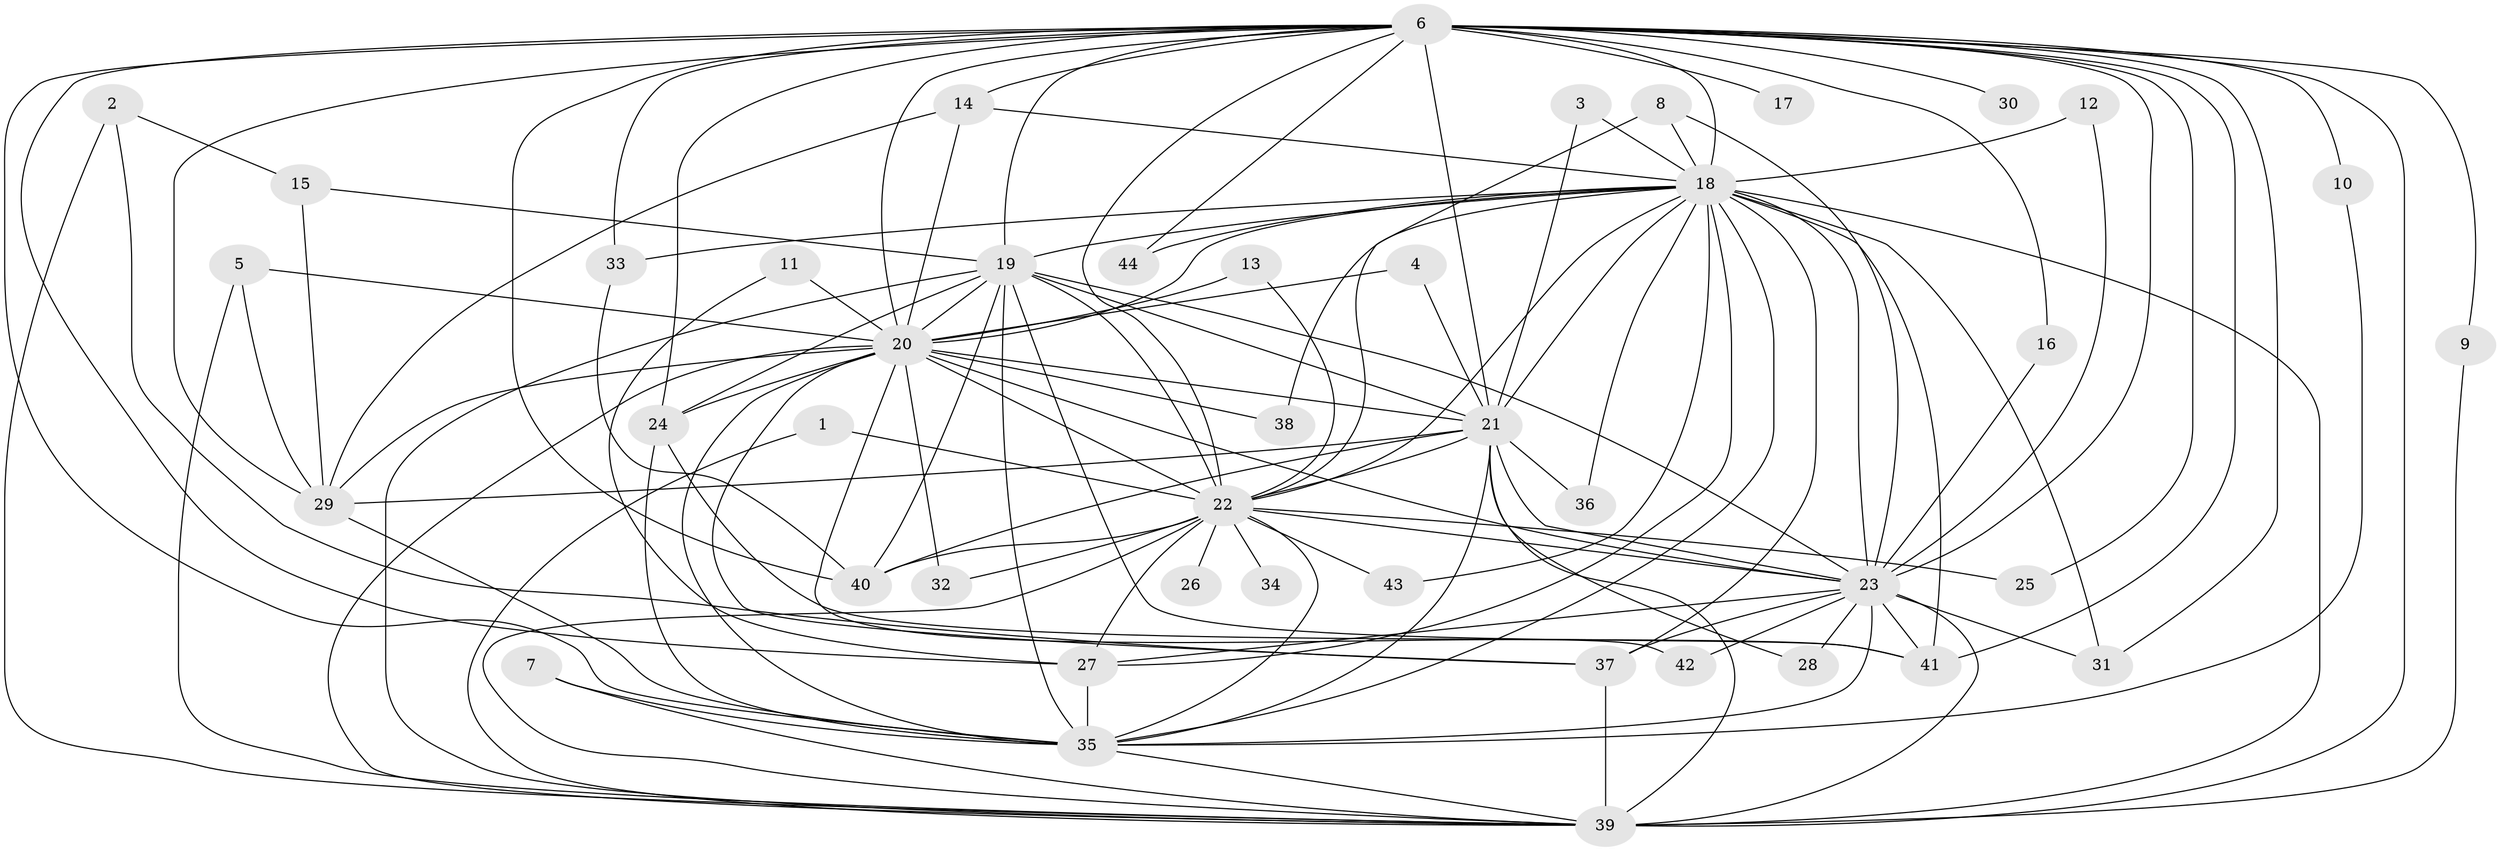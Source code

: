 // original degree distribution, {22: 0.011494252873563218, 20: 0.022988505747126436, 25: 0.011494252873563218, 15: 0.022988505747126436, 24: 0.011494252873563218, 18: 0.011494252873563218, 21: 0.011494252873563218, 17: 0.011494252873563218, 3: 0.2413793103448276, 5: 0.05747126436781609, 7: 0.011494252873563218, 2: 0.5402298850574713, 4: 0.034482758620689655}
// Generated by graph-tools (version 1.1) at 2025/25/03/09/25 03:25:51]
// undirected, 44 vertices, 123 edges
graph export_dot {
graph [start="1"]
  node [color=gray90,style=filled];
  1;
  2;
  3;
  4;
  5;
  6;
  7;
  8;
  9;
  10;
  11;
  12;
  13;
  14;
  15;
  16;
  17;
  18;
  19;
  20;
  21;
  22;
  23;
  24;
  25;
  26;
  27;
  28;
  29;
  30;
  31;
  32;
  33;
  34;
  35;
  36;
  37;
  38;
  39;
  40;
  41;
  42;
  43;
  44;
  1 -- 22 [weight=1.0];
  1 -- 39 [weight=1.0];
  2 -- 15 [weight=1.0];
  2 -- 37 [weight=1.0];
  2 -- 39 [weight=1.0];
  3 -- 18 [weight=1.0];
  3 -- 21 [weight=1.0];
  4 -- 20 [weight=1.0];
  4 -- 21 [weight=1.0];
  5 -- 20 [weight=1.0];
  5 -- 29 [weight=1.0];
  5 -- 39 [weight=1.0];
  6 -- 9 [weight=1.0];
  6 -- 10 [weight=1.0];
  6 -- 14 [weight=1.0];
  6 -- 16 [weight=1.0];
  6 -- 17 [weight=1.0];
  6 -- 18 [weight=2.0];
  6 -- 19 [weight=3.0];
  6 -- 20 [weight=4.0];
  6 -- 21 [weight=2.0];
  6 -- 22 [weight=4.0];
  6 -- 23 [weight=5.0];
  6 -- 24 [weight=1.0];
  6 -- 25 [weight=1.0];
  6 -- 27 [weight=1.0];
  6 -- 29 [weight=1.0];
  6 -- 30 [weight=1.0];
  6 -- 31 [weight=1.0];
  6 -- 33 [weight=1.0];
  6 -- 35 [weight=2.0];
  6 -- 39 [weight=3.0];
  6 -- 40 [weight=1.0];
  6 -- 41 [weight=1.0];
  6 -- 44 [weight=1.0];
  7 -- 35 [weight=1.0];
  7 -- 39 [weight=1.0];
  8 -- 18 [weight=1.0];
  8 -- 22 [weight=1.0];
  8 -- 23 [weight=1.0];
  9 -- 39 [weight=1.0];
  10 -- 35 [weight=1.0];
  11 -- 20 [weight=1.0];
  11 -- 27 [weight=1.0];
  12 -- 18 [weight=1.0];
  12 -- 23 [weight=1.0];
  13 -- 20 [weight=1.0];
  13 -- 22 [weight=1.0];
  14 -- 18 [weight=1.0];
  14 -- 20 [weight=1.0];
  14 -- 29 [weight=1.0];
  15 -- 19 [weight=1.0];
  15 -- 29 [weight=1.0];
  16 -- 23 [weight=1.0];
  18 -- 19 [weight=1.0];
  18 -- 20 [weight=1.0];
  18 -- 21 [weight=2.0];
  18 -- 22 [weight=1.0];
  18 -- 23 [weight=3.0];
  18 -- 27 [weight=1.0];
  18 -- 31 [weight=1.0];
  18 -- 33 [weight=1.0];
  18 -- 35 [weight=1.0];
  18 -- 36 [weight=1.0];
  18 -- 37 [weight=1.0];
  18 -- 38 [weight=1.0];
  18 -- 39 [weight=2.0];
  18 -- 41 [weight=1.0];
  18 -- 43 [weight=1.0];
  18 -- 44 [weight=1.0];
  19 -- 20 [weight=1.0];
  19 -- 21 [weight=1.0];
  19 -- 22 [weight=1.0];
  19 -- 23 [weight=1.0];
  19 -- 24 [weight=1.0];
  19 -- 35 [weight=2.0];
  19 -- 39 [weight=1.0];
  19 -- 40 [weight=1.0];
  19 -- 41 [weight=1.0];
  20 -- 21 [weight=1.0];
  20 -- 22 [weight=2.0];
  20 -- 23 [weight=1.0];
  20 -- 24 [weight=1.0];
  20 -- 29 [weight=1.0];
  20 -- 32 [weight=1.0];
  20 -- 35 [weight=1.0];
  20 -- 37 [weight=1.0];
  20 -- 38 [weight=1.0];
  20 -- 39 [weight=1.0];
  20 -- 42 [weight=1.0];
  21 -- 22 [weight=2.0];
  21 -- 23 [weight=1.0];
  21 -- 28 [weight=1.0];
  21 -- 29 [weight=1.0];
  21 -- 35 [weight=2.0];
  21 -- 36 [weight=1.0];
  21 -- 39 [weight=1.0];
  21 -- 40 [weight=1.0];
  22 -- 23 [weight=1.0];
  22 -- 25 [weight=1.0];
  22 -- 26 [weight=1.0];
  22 -- 27 [weight=1.0];
  22 -- 32 [weight=1.0];
  22 -- 34 [weight=1.0];
  22 -- 35 [weight=1.0];
  22 -- 39 [weight=1.0];
  22 -- 40 [weight=1.0];
  22 -- 43 [weight=1.0];
  23 -- 27 [weight=1.0];
  23 -- 28 [weight=1.0];
  23 -- 31 [weight=2.0];
  23 -- 35 [weight=2.0];
  23 -- 37 [weight=1.0];
  23 -- 39 [weight=1.0];
  23 -- 41 [weight=1.0];
  23 -- 42 [weight=1.0];
  24 -- 35 [weight=1.0];
  24 -- 41 [weight=1.0];
  27 -- 35 [weight=1.0];
  29 -- 35 [weight=1.0];
  33 -- 40 [weight=1.0];
  35 -- 39 [weight=1.0];
  37 -- 39 [weight=1.0];
}
